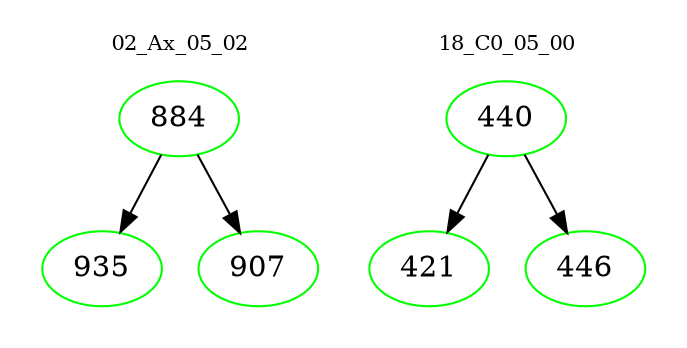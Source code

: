 digraph{
subgraph cluster_0 {
color = white
label = "02_Ax_05_02";
fontsize=10;
T0_884 [label="884", color="green"]
T0_884 -> T0_935 [color="black"]
T0_935 [label="935", color="green"]
T0_884 -> T0_907 [color="black"]
T0_907 [label="907", color="green"]
}
subgraph cluster_1 {
color = white
label = "18_C0_05_00";
fontsize=10;
T1_440 [label="440", color="green"]
T1_440 -> T1_421 [color="black"]
T1_421 [label="421", color="green"]
T1_440 -> T1_446 [color="black"]
T1_446 [label="446", color="green"]
}
}

